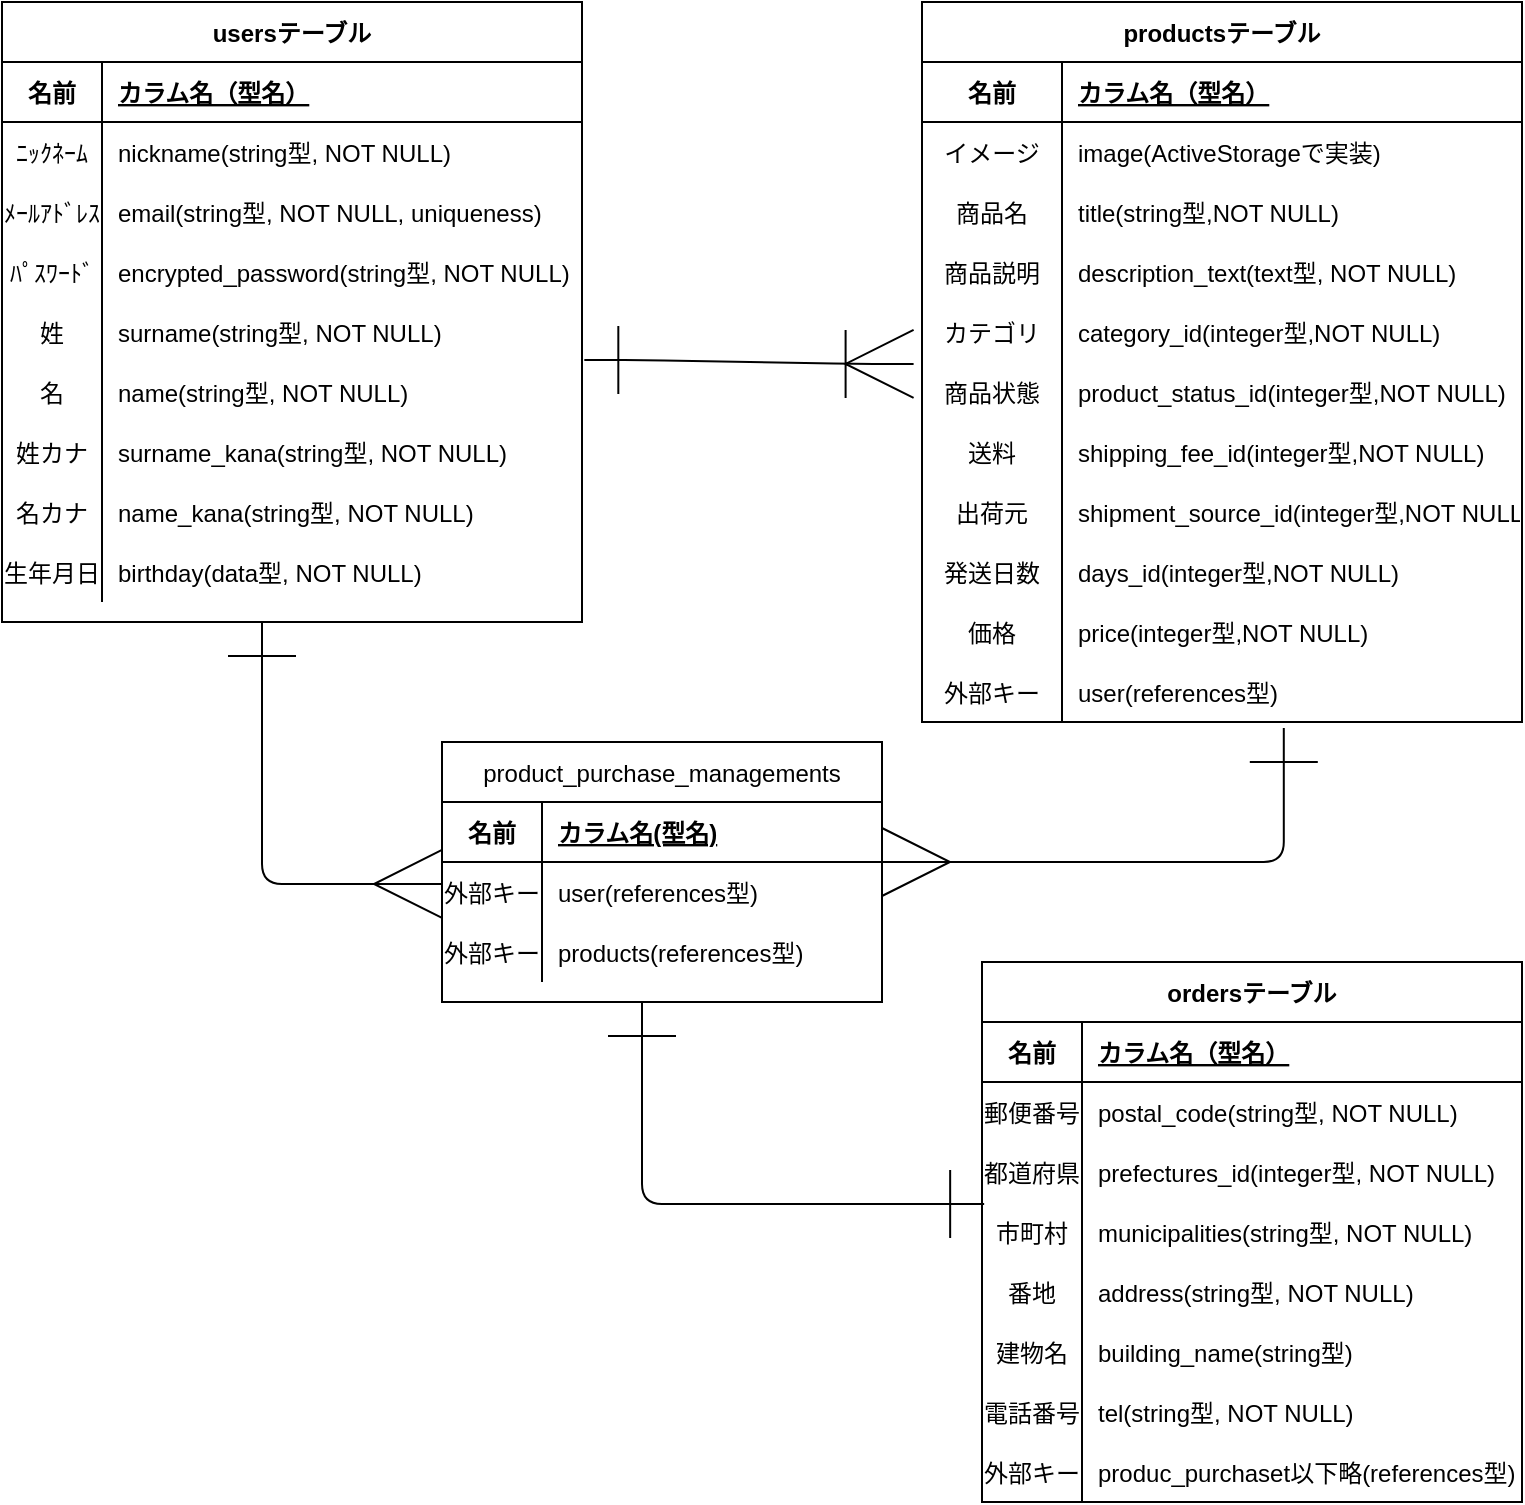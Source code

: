 <mxfile version="14.2.4" type="embed">
    <diagram id="2QYU8HMbSwHEbvXh10Gc" name="ページ1">
        <mxGraphModel dx="1126" dy="539" grid="1" gridSize="10" guides="1" tooltips="1" connect="1" arrows="1" fold="1" page="1" pageScale="1" pageWidth="827" pageHeight="1169" math="0" shadow="0">
            <root>
                <mxCell id="0"/>
                <mxCell id="1" parent="0"/>
                <mxCell id="70" value="productsテーブル" style="shape=table;startSize=30;container=1;collapsible=1;childLayout=tableLayout;fixedRows=1;rowLines=0;fontStyle=1;align=center;resizeLast=1;" parent="1" vertex="1">
                    <mxGeometry x="500" y="20" width="300" height="360" as="geometry"/>
                </mxCell>
                <mxCell id="71" value="" style="shape=partialRectangle;collapsible=0;dropTarget=0;pointerEvents=0;fillColor=none;top=0;left=0;bottom=1;right=0;points=[[0,0.5],[1,0.5]];portConstraint=eastwest;" parent="70" vertex="1">
                    <mxGeometry y="30" width="300" height="30" as="geometry"/>
                </mxCell>
                <mxCell id="72" value="名前" style="shape=partialRectangle;connectable=0;fillColor=none;top=0;left=0;bottom=0;right=0;fontStyle=1;overflow=hidden;" parent="71" vertex="1">
                    <mxGeometry width="70" height="30" as="geometry"/>
                </mxCell>
                <mxCell id="73" value="カラム名（型名）" style="shape=partialRectangle;connectable=0;fillColor=none;top=0;left=0;bottom=0;right=0;align=left;spacingLeft=6;fontStyle=5;overflow=hidden;" parent="71" vertex="1">
                    <mxGeometry x="70" width="230" height="30" as="geometry"/>
                </mxCell>
                <mxCell id="114" value="" style="shape=partialRectangle;collapsible=0;dropTarget=0;pointerEvents=0;fillColor=none;top=0;left=0;bottom=0;right=0;points=[[0,0.5],[1,0.5]];portConstraint=eastwest;" parent="70" vertex="1">
                    <mxGeometry y="60" width="300" height="30" as="geometry"/>
                </mxCell>
                <mxCell id="115" value="イメージ" style="shape=partialRectangle;connectable=0;fillColor=none;top=0;left=0;bottom=0;right=0;editable=1;overflow=hidden;" parent="114" vertex="1">
                    <mxGeometry width="70" height="30" as="geometry"/>
                </mxCell>
                <mxCell id="116" value="image(ActiveStorageで実装)" style="shape=partialRectangle;connectable=0;fillColor=none;top=0;left=0;bottom=0;right=0;align=left;spacingLeft=6;overflow=hidden;" parent="114" vertex="1">
                    <mxGeometry x="70" width="230" height="30" as="geometry"/>
                </mxCell>
                <mxCell id="117" value="" style="shape=partialRectangle;collapsible=0;dropTarget=0;pointerEvents=0;fillColor=none;top=0;left=0;bottom=0;right=0;points=[[0,0.5],[1,0.5]];portConstraint=eastwest;" parent="70" vertex="1">
                    <mxGeometry y="90" width="300" height="30" as="geometry"/>
                </mxCell>
                <mxCell id="118" value="商品名" style="shape=partialRectangle;connectable=0;fillColor=none;top=0;left=0;bottom=0;right=0;editable=1;overflow=hidden;" parent="117" vertex="1">
                    <mxGeometry width="70" height="30" as="geometry"/>
                </mxCell>
                <mxCell id="119" value="title(string型,NOT NULL)" style="shape=partialRectangle;connectable=0;fillColor=none;top=0;left=0;bottom=0;right=0;align=left;spacingLeft=6;overflow=hidden;" parent="117" vertex="1">
                    <mxGeometry x="70" width="230" height="30" as="geometry"/>
                </mxCell>
                <mxCell id="120" value="" style="shape=partialRectangle;collapsible=0;dropTarget=0;pointerEvents=0;fillColor=none;top=0;left=0;bottom=0;right=0;points=[[0,0.5],[1,0.5]];portConstraint=eastwest;" parent="70" vertex="1">
                    <mxGeometry y="120" width="300" height="30" as="geometry"/>
                </mxCell>
                <mxCell id="121" value="商品説明" style="shape=partialRectangle;connectable=0;fillColor=none;top=0;left=0;bottom=0;right=0;editable=1;overflow=hidden;" parent="120" vertex="1">
                    <mxGeometry width="70" height="30" as="geometry"/>
                </mxCell>
                <mxCell id="122" value="description_text(text型, NOT NULL)" style="shape=partialRectangle;connectable=0;fillColor=none;top=0;left=0;bottom=0;right=0;align=left;spacingLeft=6;overflow=hidden;" parent="120" vertex="1">
                    <mxGeometry x="70" width="230" height="30" as="geometry"/>
                </mxCell>
                <mxCell id="111" value="" style="shape=partialRectangle;collapsible=0;dropTarget=0;pointerEvents=0;fillColor=none;top=0;left=0;bottom=0;right=0;points=[[0,0.5],[1,0.5]];portConstraint=eastwest;" parent="70" vertex="1">
                    <mxGeometry y="150" width="300" height="30" as="geometry"/>
                </mxCell>
                <mxCell id="112" value="カテゴリ" style="shape=partialRectangle;connectable=0;fillColor=none;top=0;left=0;bottom=0;right=0;editable=1;overflow=hidden;" parent="111" vertex="1">
                    <mxGeometry width="70" height="30" as="geometry"/>
                </mxCell>
                <mxCell id="113" value="category_id(integer型,NOT NULL)" style="shape=partialRectangle;connectable=0;fillColor=none;top=0;left=0;bottom=0;right=0;align=left;spacingLeft=6;overflow=hidden;" parent="111" vertex="1">
                    <mxGeometry x="70" width="230" height="30" as="geometry"/>
                </mxCell>
                <mxCell id="105" value="" style="shape=partialRectangle;collapsible=0;dropTarget=0;pointerEvents=0;fillColor=none;top=0;left=0;bottom=0;right=0;points=[[0,0.5],[1,0.5]];portConstraint=eastwest;" parent="70" vertex="1">
                    <mxGeometry y="180" width="300" height="30" as="geometry"/>
                </mxCell>
                <mxCell id="106" value="商品状態" style="shape=partialRectangle;connectable=0;fillColor=none;top=0;left=0;bottom=0;right=0;editable=1;overflow=hidden;" parent="105" vertex="1">
                    <mxGeometry width="70" height="30" as="geometry"/>
                </mxCell>
                <mxCell id="107" value="product_status_id(integer型,NOT NULL)" style="shape=partialRectangle;connectable=0;fillColor=none;top=0;left=0;bottom=0;right=0;align=left;spacingLeft=6;overflow=hidden;" parent="105" vertex="1">
                    <mxGeometry x="70" width="230" height="30" as="geometry"/>
                </mxCell>
                <mxCell id="108" value="" style="shape=partialRectangle;collapsible=0;dropTarget=0;pointerEvents=0;fillColor=none;top=0;left=0;bottom=0;right=0;points=[[0,0.5],[1,0.5]];portConstraint=eastwest;" parent="70" vertex="1">
                    <mxGeometry y="210" width="300" height="30" as="geometry"/>
                </mxCell>
                <mxCell id="109" value="送料" style="shape=partialRectangle;connectable=0;fillColor=none;top=0;left=0;bottom=0;right=0;editable=1;overflow=hidden;" parent="108" vertex="1">
                    <mxGeometry width="70" height="30" as="geometry"/>
                </mxCell>
                <mxCell id="110" value="shipping_fee_id(integer型,NOT NULL)" style="shape=partialRectangle;connectable=0;fillColor=none;top=0;left=0;bottom=0;right=0;align=left;spacingLeft=6;overflow=hidden;" parent="108" vertex="1">
                    <mxGeometry x="70" width="230" height="30" as="geometry"/>
                </mxCell>
                <mxCell id="80" value="" style="shape=partialRectangle;collapsible=0;dropTarget=0;pointerEvents=0;fillColor=none;top=0;left=0;bottom=0;right=0;points=[[0,0.5],[1,0.5]];portConstraint=eastwest;" parent="70" vertex="1">
                    <mxGeometry y="240" width="300" height="30" as="geometry"/>
                </mxCell>
                <mxCell id="81" value="出荷元" style="shape=partialRectangle;connectable=0;fillColor=none;top=0;left=0;bottom=0;right=0;editable=1;overflow=hidden;" parent="80" vertex="1">
                    <mxGeometry width="70" height="30" as="geometry"/>
                </mxCell>
                <mxCell id="82" value="shipment_source_id(integer型,NOT NULL)" style="shape=partialRectangle;connectable=0;fillColor=none;top=0;left=0;bottom=0;right=0;align=left;spacingLeft=6;overflow=hidden;" parent="80" vertex="1">
                    <mxGeometry x="70" width="230" height="30" as="geometry"/>
                </mxCell>
                <mxCell id="77" value="" style="shape=partialRectangle;collapsible=0;dropTarget=0;pointerEvents=0;fillColor=none;top=0;left=0;bottom=0;right=0;points=[[0,0.5],[1,0.5]];portConstraint=eastwest;" parent="70" vertex="1">
                    <mxGeometry y="270" width="300" height="30" as="geometry"/>
                </mxCell>
                <mxCell id="78" value="発送日数" style="shape=partialRectangle;connectable=0;fillColor=none;top=0;left=0;bottom=0;right=0;editable=1;overflow=hidden;" parent="77" vertex="1">
                    <mxGeometry width="70" height="30" as="geometry"/>
                </mxCell>
                <mxCell id="79" value="days_id(integer型,NOT NULL)" style="shape=partialRectangle;connectable=0;fillColor=none;top=0;left=0;bottom=0;right=0;align=left;spacingLeft=6;overflow=hidden;" parent="77" vertex="1">
                    <mxGeometry x="70" width="230" height="30" as="geometry"/>
                </mxCell>
                <mxCell id="74" value="" style="shape=partialRectangle;collapsible=0;dropTarget=0;pointerEvents=0;fillColor=none;top=0;left=0;bottom=0;right=0;points=[[0,0.5],[1,0.5]];portConstraint=eastwest;" parent="70" vertex="1">
                    <mxGeometry y="300" width="300" height="30" as="geometry"/>
                </mxCell>
                <mxCell id="75" value="価格" style="shape=partialRectangle;connectable=0;fillColor=none;top=0;left=0;bottom=0;right=0;editable=1;overflow=hidden;" parent="74" vertex="1">
                    <mxGeometry width="70" height="30" as="geometry"/>
                </mxCell>
                <mxCell id="76" value="price(integer型,NOT NULL)" style="shape=partialRectangle;connectable=0;fillColor=none;top=0;left=0;bottom=0;right=0;align=left;spacingLeft=6;overflow=hidden;" parent="74" vertex="1">
                    <mxGeometry x="70" width="230" height="30" as="geometry"/>
                </mxCell>
                <mxCell id="212" value="" style="shape=partialRectangle;collapsible=0;dropTarget=0;pointerEvents=0;fillColor=none;top=0;left=0;bottom=0;right=0;points=[[0,0.5],[1,0.5]];portConstraint=eastwest;" parent="70" vertex="1">
                    <mxGeometry y="330" width="300" height="30" as="geometry"/>
                </mxCell>
                <mxCell id="213" value="外部キー" style="shape=partialRectangle;connectable=0;fillColor=none;top=0;left=0;bottom=0;right=0;editable=1;overflow=hidden;" parent="212" vertex="1">
                    <mxGeometry width="70" height="30" as="geometry"/>
                </mxCell>
                <mxCell id="214" value="user(references型)" style="shape=partialRectangle;connectable=0;fillColor=none;top=0;left=0;bottom=0;right=0;align=left;spacingLeft=6;overflow=hidden;" parent="212" vertex="1">
                    <mxGeometry x="70" width="230" height="30" as="geometry"/>
                </mxCell>
                <mxCell id="142" value="ordersテーブル" style="shape=table;startSize=30;container=1;collapsible=1;childLayout=tableLayout;fixedRows=1;rowLines=0;fontStyle=1;align=center;resizeLast=1;" parent="1" vertex="1">
                    <mxGeometry x="530" y="500" width="270" height="270" as="geometry"/>
                </mxCell>
                <mxCell id="143" value="" style="shape=partialRectangle;collapsible=0;dropTarget=0;pointerEvents=0;fillColor=none;top=0;left=0;bottom=1;right=0;points=[[0,0.5],[1,0.5]];portConstraint=eastwest;" parent="142" vertex="1">
                    <mxGeometry y="30" width="270" height="30" as="geometry"/>
                </mxCell>
                <mxCell id="144" value="名前" style="shape=partialRectangle;connectable=0;fillColor=none;top=0;left=0;bottom=0;right=0;fontStyle=1;overflow=hidden;" parent="143" vertex="1">
                    <mxGeometry width="50" height="30" as="geometry"/>
                </mxCell>
                <mxCell id="145" value="カラム名（型名）" style="shape=partialRectangle;connectable=0;fillColor=none;top=0;left=0;bottom=0;right=0;align=left;spacingLeft=6;fontStyle=5;overflow=hidden;" parent="143" vertex="1">
                    <mxGeometry x="50" width="220" height="30" as="geometry"/>
                </mxCell>
                <mxCell id="146" value="" style="shape=partialRectangle;collapsible=0;dropTarget=0;pointerEvents=0;fillColor=none;top=0;left=0;bottom=0;right=0;points=[[0,0.5],[1,0.5]];portConstraint=eastwest;" parent="142" vertex="1">
                    <mxGeometry y="60" width="270" height="30" as="geometry"/>
                </mxCell>
                <mxCell id="147" value="郵便番号" style="shape=partialRectangle;connectable=0;fillColor=none;top=0;left=0;bottom=0;right=0;editable=1;overflow=hidden;" parent="146" vertex="1">
                    <mxGeometry width="50" height="30" as="geometry"/>
                </mxCell>
                <mxCell id="148" value="postal_code(string型, NOT NULL)" style="shape=partialRectangle;connectable=0;fillColor=none;top=0;left=0;bottom=0;right=0;align=left;spacingLeft=6;overflow=hidden;" parent="146" vertex="1">
                    <mxGeometry x="50" width="220" height="30" as="geometry"/>
                </mxCell>
                <mxCell id="149" value="" style="shape=partialRectangle;collapsible=0;dropTarget=0;pointerEvents=0;fillColor=none;top=0;left=0;bottom=0;right=0;points=[[0,0.5],[1,0.5]];portConstraint=eastwest;" parent="142" vertex="1">
                    <mxGeometry y="90" width="270" height="30" as="geometry"/>
                </mxCell>
                <mxCell id="150" value="都道府県" style="shape=partialRectangle;connectable=0;fillColor=none;top=0;left=0;bottom=0;right=0;editable=1;overflow=hidden;" parent="149" vertex="1">
                    <mxGeometry width="50" height="30" as="geometry"/>
                </mxCell>
                <mxCell id="151" value="prefectures_id(integer型, NOT NULL)" style="shape=partialRectangle;connectable=0;fillColor=none;top=0;left=0;bottom=0;right=0;align=left;spacingLeft=6;overflow=hidden;" parent="149" vertex="1">
                    <mxGeometry x="50" width="220" height="30" as="geometry"/>
                </mxCell>
                <mxCell id="152" value="" style="shape=partialRectangle;collapsible=0;dropTarget=0;pointerEvents=0;fillColor=none;top=0;left=0;bottom=0;right=0;points=[[0,0.5],[1,0.5]];portConstraint=eastwest;" parent="142" vertex="1">
                    <mxGeometry y="120" width="270" height="30" as="geometry"/>
                </mxCell>
                <mxCell id="153" value="市町村" style="shape=partialRectangle;connectable=0;fillColor=none;top=0;left=0;bottom=0;right=0;editable=1;overflow=hidden;" parent="152" vertex="1">
                    <mxGeometry width="50" height="30" as="geometry"/>
                </mxCell>
                <mxCell id="154" value="municipalities(string型, NOT NULL)" style="shape=partialRectangle;connectable=0;fillColor=none;top=0;left=0;bottom=0;right=0;align=left;spacingLeft=6;overflow=hidden;" parent="152" vertex="1">
                    <mxGeometry x="50" width="220" height="30" as="geometry"/>
                </mxCell>
                <mxCell id="155" value="" style="shape=partialRectangle;collapsible=0;dropTarget=0;pointerEvents=0;fillColor=none;top=0;left=0;bottom=0;right=0;points=[[0,0.5],[1,0.5]];portConstraint=eastwest;" parent="142" vertex="1">
                    <mxGeometry y="150" width="270" height="30" as="geometry"/>
                </mxCell>
                <mxCell id="156" value="番地" style="shape=partialRectangle;connectable=0;fillColor=none;top=0;left=0;bottom=0;right=0;editable=1;overflow=hidden;" parent="155" vertex="1">
                    <mxGeometry width="50" height="30" as="geometry"/>
                </mxCell>
                <mxCell id="157" value="address(string型, NOT NULL)" style="shape=partialRectangle;connectable=0;fillColor=none;top=0;left=0;bottom=0;right=0;align=left;spacingLeft=6;overflow=hidden;" parent="155" vertex="1">
                    <mxGeometry x="50" width="220" height="30" as="geometry"/>
                </mxCell>
                <mxCell id="158" value="" style="shape=partialRectangle;collapsible=0;dropTarget=0;pointerEvents=0;fillColor=none;top=0;left=0;bottom=0;right=0;points=[[0,0.5],[1,0.5]];portConstraint=eastwest;" parent="142" vertex="1">
                    <mxGeometry y="180" width="270" height="30" as="geometry"/>
                </mxCell>
                <mxCell id="159" value="建物名" style="shape=partialRectangle;connectable=0;fillColor=none;top=0;left=0;bottom=0;right=0;editable=1;overflow=hidden;" parent="158" vertex="1">
                    <mxGeometry width="50" height="30" as="geometry"/>
                </mxCell>
                <mxCell id="160" value="building_name(string型)" style="shape=partialRectangle;connectable=0;fillColor=none;top=0;left=0;bottom=0;right=0;align=left;spacingLeft=6;overflow=hidden;" parent="158" vertex="1">
                    <mxGeometry x="50" width="220" height="30" as="geometry"/>
                </mxCell>
                <mxCell id="161" value="" style="shape=partialRectangle;collapsible=0;dropTarget=0;pointerEvents=0;fillColor=none;top=0;left=0;bottom=0;right=0;points=[[0,0.5],[1,0.5]];portConstraint=eastwest;" parent="142" vertex="1">
                    <mxGeometry y="210" width="270" height="30" as="geometry"/>
                </mxCell>
                <mxCell id="162" value="電話番号" style="shape=partialRectangle;connectable=0;fillColor=none;top=0;left=0;bottom=0;right=0;editable=1;overflow=hidden;" parent="161" vertex="1">
                    <mxGeometry width="50" height="30" as="geometry"/>
                </mxCell>
                <mxCell id="163" value="tel(string型, NOT NULL)" style="shape=partialRectangle;connectable=0;fillColor=none;top=0;left=0;bottom=0;right=0;align=left;spacingLeft=6;overflow=hidden;" parent="161" vertex="1">
                    <mxGeometry x="50" width="220" height="30" as="geometry"/>
                </mxCell>
                <mxCell id="241" value="" style="shape=partialRectangle;collapsible=0;dropTarget=0;pointerEvents=0;fillColor=none;top=0;left=0;bottom=0;right=0;points=[[0,0.5],[1,0.5]];portConstraint=eastwest;" vertex="1" parent="142">
                    <mxGeometry y="240" width="270" height="30" as="geometry"/>
                </mxCell>
                <mxCell id="242" value="外部キー" style="shape=partialRectangle;connectable=0;fillColor=none;top=0;left=0;bottom=0;right=0;editable=1;overflow=hidden;" vertex="1" parent="241">
                    <mxGeometry width="50" height="30" as="geometry"/>
                </mxCell>
                <mxCell id="243" value="produc_purchaset以下略(references型)" style="shape=partialRectangle;connectable=0;fillColor=none;top=0;left=0;bottom=0;right=0;align=left;spacingLeft=6;overflow=hidden;" vertex="1" parent="241">
                    <mxGeometry x="50" width="220" height="30" as="geometry"/>
                </mxCell>
                <mxCell id="174" value="usersテーブル" style="shape=table;startSize=30;container=1;collapsible=1;childLayout=tableLayout;fixedRows=1;rowLines=0;fontStyle=1;align=center;resizeLast=1;" parent="1" vertex="1">
                    <mxGeometry x="40" y="20" width="290" height="310" as="geometry"/>
                </mxCell>
                <mxCell id="175" value="" style="shape=partialRectangle;collapsible=0;dropTarget=0;pointerEvents=0;fillColor=none;top=0;left=0;bottom=1;right=0;points=[[0,0.5],[1,0.5]];portConstraint=eastwest;" parent="174" vertex="1">
                    <mxGeometry y="30" width="290" height="30" as="geometry"/>
                </mxCell>
                <mxCell id="176" value="名前" style="shape=partialRectangle;connectable=0;fillColor=none;top=0;left=0;bottom=0;right=0;fontStyle=1;overflow=hidden;" parent="175" vertex="1">
                    <mxGeometry width="50" height="30" as="geometry"/>
                </mxCell>
                <mxCell id="177" value="カラム名（型名）" style="shape=partialRectangle;connectable=0;fillColor=none;top=0;left=0;bottom=0;right=0;align=left;spacingLeft=6;fontStyle=5;overflow=hidden;" parent="175" vertex="1">
                    <mxGeometry x="50" width="240" height="30" as="geometry"/>
                </mxCell>
                <mxCell id="178" value="" style="shape=partialRectangle;collapsible=0;dropTarget=0;pointerEvents=0;fillColor=none;top=0;left=0;bottom=0;right=0;points=[[0,0.5],[1,0.5]];portConstraint=eastwest;" parent="174" vertex="1">
                    <mxGeometry y="60" width="290" height="30" as="geometry"/>
                </mxCell>
                <mxCell id="179" value="ﾆｯｸﾈｰﾑ" style="shape=partialRectangle;connectable=0;fillColor=none;top=0;left=0;bottom=0;right=0;editable=1;overflow=hidden;" parent="178" vertex="1">
                    <mxGeometry width="50" height="30" as="geometry"/>
                </mxCell>
                <mxCell id="180" value="nickname(string型, NOT NULL)" style="shape=partialRectangle;connectable=0;fillColor=none;top=0;left=0;bottom=0;right=0;align=left;spacingLeft=6;overflow=hidden;" parent="178" vertex="1">
                    <mxGeometry x="50" width="240" height="30" as="geometry"/>
                </mxCell>
                <mxCell id="181" value="" style="shape=partialRectangle;collapsible=0;dropTarget=0;pointerEvents=0;fillColor=none;top=0;left=0;bottom=0;right=0;points=[[0,0.5],[1,0.5]];portConstraint=eastwest;" parent="174" vertex="1">
                    <mxGeometry y="90" width="290" height="30" as="geometry"/>
                </mxCell>
                <mxCell id="182" value="ﾒｰﾙｱﾄﾞﾚｽ" style="shape=partialRectangle;connectable=0;fillColor=none;top=0;left=0;bottom=0;right=0;editable=1;overflow=hidden;" parent="181" vertex="1">
                    <mxGeometry width="50" height="30" as="geometry"/>
                </mxCell>
                <mxCell id="183" value="email(string型, NOT NULL, uniqueness)" style="shape=partialRectangle;connectable=0;fillColor=none;top=0;left=0;bottom=0;right=0;align=left;spacingLeft=6;overflow=hidden;" parent="181" vertex="1">
                    <mxGeometry x="50" width="240" height="30" as="geometry"/>
                </mxCell>
                <mxCell id="184" value="" style="shape=partialRectangle;collapsible=0;dropTarget=0;pointerEvents=0;fillColor=none;top=0;left=0;bottom=0;right=0;points=[[0,0.5],[1,0.5]];portConstraint=eastwest;" parent="174" vertex="1">
                    <mxGeometry y="120" width="290" height="30" as="geometry"/>
                </mxCell>
                <mxCell id="185" value="ﾊﾟｽﾜｰﾄﾞ" style="shape=partialRectangle;connectable=0;fillColor=none;top=0;left=0;bottom=0;right=0;editable=1;overflow=hidden;" parent="184" vertex="1">
                    <mxGeometry width="50" height="30" as="geometry"/>
                </mxCell>
                <mxCell id="186" value="encrypted_password(string型, NOT NULL)" style="shape=partialRectangle;connectable=0;fillColor=none;top=0;left=0;bottom=0;right=0;align=left;spacingLeft=6;overflow=hidden;fontStyle=0" parent="184" vertex="1">
                    <mxGeometry x="50" width="240" height="30" as="geometry"/>
                </mxCell>
                <mxCell id="187" value="" style="shape=partialRectangle;collapsible=0;dropTarget=0;pointerEvents=0;fillColor=none;top=0;left=0;bottom=0;right=0;points=[[0,0.5],[1,0.5]];portConstraint=eastwest;" parent="174" vertex="1">
                    <mxGeometry y="150" width="290" height="30" as="geometry"/>
                </mxCell>
                <mxCell id="188" value="姓" style="shape=partialRectangle;connectable=0;fillColor=none;top=0;left=0;bottom=0;right=0;editable=1;overflow=hidden;" parent="187" vertex="1">
                    <mxGeometry width="50" height="30" as="geometry"/>
                </mxCell>
                <mxCell id="189" value="surname(string型, NOT NULL)" style="shape=partialRectangle;connectable=0;fillColor=none;top=0;left=0;bottom=0;right=0;align=left;spacingLeft=6;overflow=hidden;" parent="187" vertex="1">
                    <mxGeometry x="50" width="240" height="30" as="geometry"/>
                </mxCell>
                <mxCell id="190" value="" style="shape=partialRectangle;collapsible=0;dropTarget=0;pointerEvents=0;fillColor=none;top=0;left=0;bottom=0;right=0;points=[[0,0.5],[1,0.5]];portConstraint=eastwest;" parent="174" vertex="1">
                    <mxGeometry y="180" width="290" height="30" as="geometry"/>
                </mxCell>
                <mxCell id="191" value="名" style="shape=partialRectangle;connectable=0;fillColor=none;top=0;left=0;bottom=0;right=0;editable=1;overflow=hidden;" parent="190" vertex="1">
                    <mxGeometry width="50" height="30" as="geometry"/>
                </mxCell>
                <mxCell id="192" value="name(string型, NOT NULL)" style="shape=partialRectangle;connectable=0;fillColor=none;top=0;left=0;bottom=0;right=0;align=left;spacingLeft=6;overflow=hidden;" parent="190" vertex="1">
                    <mxGeometry x="50" width="240" height="30" as="geometry"/>
                </mxCell>
                <mxCell id="193" value="" style="shape=partialRectangle;collapsible=0;dropTarget=0;pointerEvents=0;fillColor=none;top=0;left=0;bottom=0;right=0;points=[[0,0.5],[1,0.5]];portConstraint=eastwest;" parent="174" vertex="1">
                    <mxGeometry y="210" width="290" height="30" as="geometry"/>
                </mxCell>
                <mxCell id="194" value="姓カナ" style="shape=partialRectangle;connectable=0;fillColor=none;top=0;left=0;bottom=0;right=0;editable=1;overflow=hidden;" parent="193" vertex="1">
                    <mxGeometry width="50" height="30" as="geometry"/>
                </mxCell>
                <mxCell id="195" value="surname_kana(string型, NOT NULL)" style="shape=partialRectangle;connectable=0;fillColor=none;top=0;left=0;bottom=0;right=0;align=left;spacingLeft=6;overflow=hidden;" parent="193" vertex="1">
                    <mxGeometry x="50" width="240" height="30" as="geometry"/>
                </mxCell>
                <mxCell id="196" value="" style="shape=partialRectangle;collapsible=0;dropTarget=0;pointerEvents=0;fillColor=none;top=0;left=0;bottom=0;right=0;points=[[0,0.5],[1,0.5]];portConstraint=eastwest;" parent="174" vertex="1">
                    <mxGeometry y="240" width="290" height="30" as="geometry"/>
                </mxCell>
                <mxCell id="197" value="名カナ" style="shape=partialRectangle;connectable=0;fillColor=none;top=0;left=0;bottom=0;right=0;editable=1;overflow=hidden;" parent="196" vertex="1">
                    <mxGeometry width="50" height="30" as="geometry"/>
                </mxCell>
                <mxCell id="198" value="name_kana(string型, NOT NULL)" style="shape=partialRectangle;connectable=0;fillColor=none;top=0;left=0;bottom=0;right=0;align=left;spacingLeft=6;overflow=hidden;" parent="196" vertex="1">
                    <mxGeometry x="50" width="240" height="30" as="geometry"/>
                </mxCell>
                <mxCell id="199" value="" style="shape=partialRectangle;collapsible=0;dropTarget=0;pointerEvents=0;fillColor=none;top=0;left=0;bottom=0;right=0;points=[[0,0.5],[1,0.5]];portConstraint=eastwest;" parent="174" vertex="1">
                    <mxGeometry y="270" width="290" height="30" as="geometry"/>
                </mxCell>
                <mxCell id="200" value="生年月日" style="shape=partialRectangle;connectable=0;fillColor=none;top=0;left=0;bottom=0;right=0;editable=1;overflow=hidden;" parent="199" vertex="1">
                    <mxGeometry width="50" height="30" as="geometry"/>
                </mxCell>
                <mxCell id="201" value="birthday(data型, NOT NULL)" style="shape=partialRectangle;connectable=0;fillColor=none;top=0;left=0;bottom=0;right=0;align=left;spacingLeft=6;overflow=hidden;" parent="199" vertex="1">
                    <mxGeometry x="50" width="240" height="30" as="geometry"/>
                </mxCell>
                <mxCell id="204" value="" style="edgeStyle=entityRelationEdgeStyle;fontSize=12;html=1;endArrow=ERoneToMany;startArrow=ERone;exitX=1.004;exitY=-0.033;exitDx=0;exitDy=0;exitPerimeter=0;entryX=-0.014;entryY=1.033;entryDx=0;entryDy=0;entryPerimeter=0;endSize=32;startSize=32;startFill=0;" parent="1" source="190" target="111" edge="1">
                    <mxGeometry width="100" height="100" relative="1" as="geometry">
                        <mxPoint x="360" y="310" as="sourcePoint"/>
                        <mxPoint x="460" y="210" as="targetPoint"/>
                    </mxGeometry>
                </mxCell>
                <mxCell id="206" value="" style="edgeStyle=orthogonalEdgeStyle;fontSize=12;html=1;endArrow=ERone;startArrow=ERmany;targetPerimeterSpacing=11;endSize=32;startSize=32;startFill=0;endFill=0;entryX=0.603;entryY=1.1;entryDx=0;entryDy=0;entryPerimeter=0;" parent="1" source="226" target="212" edge="1">
                    <mxGeometry width="100" height="100" relative="1" as="geometry">
                        <mxPoint x="500" y="500" as="sourcePoint"/>
                        <mxPoint x="680" y="400" as="targetPoint"/>
                        <Array as="points">
                            <mxPoint x="681" y="450"/>
                        </Array>
                    </mxGeometry>
                </mxCell>
                <mxCell id="222" value="product_purchase_managements" style="shape=table;startSize=30;container=1;collapsible=1;childLayout=tableLayout;fixedRows=1;rowLines=0;fontStyle=0;align=center;resizeLast=1;" vertex="1" parent="1">
                    <mxGeometry x="260" y="390" width="220" height="130" as="geometry"/>
                </mxCell>
                <mxCell id="223" value="" style="shape=partialRectangle;collapsible=0;dropTarget=0;pointerEvents=0;fillColor=none;top=0;left=0;bottom=1;right=0;points=[[0,0.5],[1,0.5]];portConstraint=eastwest;" vertex="1" parent="222">
                    <mxGeometry y="30" width="220" height="30" as="geometry"/>
                </mxCell>
                <mxCell id="224" value="名前" style="shape=partialRectangle;connectable=0;fillColor=none;top=0;left=0;bottom=0;right=0;fontStyle=1;overflow=hidden;" vertex="1" parent="223">
                    <mxGeometry width="50" height="30" as="geometry"/>
                </mxCell>
                <mxCell id="225" value="カラム名(型名)" style="shape=partialRectangle;connectable=0;fillColor=none;top=0;left=0;bottom=0;right=0;align=left;spacingLeft=6;fontStyle=5;overflow=hidden;" vertex="1" parent="223">
                    <mxGeometry x="50" width="170" height="30" as="geometry"/>
                </mxCell>
                <mxCell id="226" value="" style="shape=partialRectangle;collapsible=0;dropTarget=0;pointerEvents=0;fillColor=none;top=0;left=0;bottom=0;right=0;points=[[0,0.5],[1,0.5]];portConstraint=eastwest;" vertex="1" parent="222">
                    <mxGeometry y="60" width="220" height="30" as="geometry"/>
                </mxCell>
                <mxCell id="227" value="外部キー" style="shape=partialRectangle;connectable=0;fillColor=none;top=0;left=0;bottom=0;right=0;editable=1;overflow=hidden;" vertex="1" parent="226">
                    <mxGeometry width="50" height="30" as="geometry"/>
                </mxCell>
                <mxCell id="228" value="user(references型)" style="shape=partialRectangle;connectable=0;fillColor=none;top=0;left=0;bottom=0;right=0;align=left;spacingLeft=6;overflow=hidden;" vertex="1" parent="226">
                    <mxGeometry x="50" width="170" height="30" as="geometry"/>
                </mxCell>
                <mxCell id="229" value="" style="shape=partialRectangle;collapsible=0;dropTarget=0;pointerEvents=0;fillColor=none;top=0;left=0;bottom=0;right=0;points=[[0,0.5],[1,0.5]];portConstraint=eastwest;" vertex="1" parent="222">
                    <mxGeometry y="90" width="220" height="30" as="geometry"/>
                </mxCell>
                <mxCell id="230" value="外部キー" style="shape=partialRectangle;connectable=0;fillColor=none;top=0;left=0;bottom=0;right=0;editable=1;overflow=hidden;" vertex="1" parent="229">
                    <mxGeometry width="50" height="30" as="geometry"/>
                </mxCell>
                <mxCell id="231" value="products(references型)" style="shape=partialRectangle;connectable=0;fillColor=none;top=0;left=0;bottom=0;right=0;align=left;spacingLeft=6;overflow=hidden;" vertex="1" parent="229">
                    <mxGeometry x="50" width="170" height="30" as="geometry"/>
                </mxCell>
                <mxCell id="239" value="" style="edgeStyle=orthogonalEdgeStyle;fontSize=12;html=1;endArrow=ERone;endFill=0;entryX=0.004;entryY=0.033;entryDx=0;entryDy=0;entryPerimeter=0;endSize=32;startSize=32;startArrow=ERone;startFill=0;" edge="1" parent="1" target="152">
                    <mxGeometry width="100" height="100" relative="1" as="geometry">
                        <mxPoint x="360" y="520" as="sourcePoint"/>
                        <mxPoint x="430" y="540" as="targetPoint"/>
                        <Array as="points">
                            <mxPoint x="360" y="621"/>
                        </Array>
                    </mxGeometry>
                </mxCell>
                <mxCell id="240" value="" style="edgeStyle=orthogonalEdgeStyle;fontSize=12;html=1;endArrow=ERmany;endFill=0;entryX=0.004;entryY=0.033;entryDx=0;entryDy=0;entryPerimeter=0;endSize=32;startSize=32;startArrow=ERone;startFill=0;" edge="1" parent="1">
                    <mxGeometry width="100" height="100" relative="1" as="geometry">
                        <mxPoint x="170" y="330" as="sourcePoint"/>
                        <mxPoint x="260.0" y="460.99" as="targetPoint"/>
                        <Array as="points">
                            <mxPoint x="170" y="360"/>
                            <mxPoint x="170" y="461"/>
                        </Array>
                    </mxGeometry>
                </mxCell>
            </root>
        </mxGraphModel>
    </diagram>
</mxfile>
